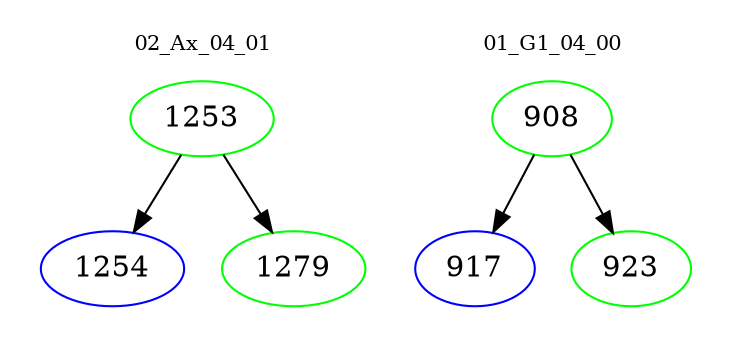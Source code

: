 digraph{
subgraph cluster_0 {
color = white
label = "02_Ax_04_01";
fontsize=10;
T0_1253 [label="1253", color="green"]
T0_1253 -> T0_1254 [color="black"]
T0_1254 [label="1254", color="blue"]
T0_1253 -> T0_1279 [color="black"]
T0_1279 [label="1279", color="green"]
}
subgraph cluster_1 {
color = white
label = "01_G1_04_00";
fontsize=10;
T1_908 [label="908", color="green"]
T1_908 -> T1_917 [color="black"]
T1_917 [label="917", color="blue"]
T1_908 -> T1_923 [color="black"]
T1_923 [label="923", color="green"]
}
}
